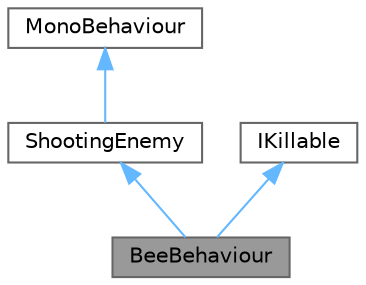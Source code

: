 digraph "BeeBehaviour"
{
 // LATEX_PDF_SIZE
  bgcolor="transparent";
  edge [fontname=Helvetica,fontsize=10,labelfontname=Helvetica,labelfontsize=10];
  node [fontname=Helvetica,fontsize=10,shape=box,height=0.2,width=0.4];
  Node1 [label="BeeBehaviour",height=0.2,width=0.4,color="gray40", fillcolor="grey60", style="filled", fontcolor="black",tooltip="Sets the behaviour of the \"Bee\" enemy."];
  Node2 -> Node1 [dir="back",color="steelblue1",style="solid"];
  Node2 [label="ShootingEnemy",height=0.2,width=0.4,color="gray40", fillcolor="white", style="filled",URL="$class_shooting_enemy.html",tooltip="Base class for all the shooter enemies and hazards."];
  Node3 -> Node2 [dir="back",color="steelblue1",style="solid"];
  Node3 [label="MonoBehaviour",height=0.2,width=0.4,color="gray40", fillcolor="white", style="filled",tooltip=" "];
  Node4 -> Node1 [dir="back",color="steelblue1",style="solid"];
  Node4 [label="IKillable",height=0.2,width=0.4,color="gray40", fillcolor="white", style="filled",URL="$interface_i_killable.html",tooltip=" "];
}
